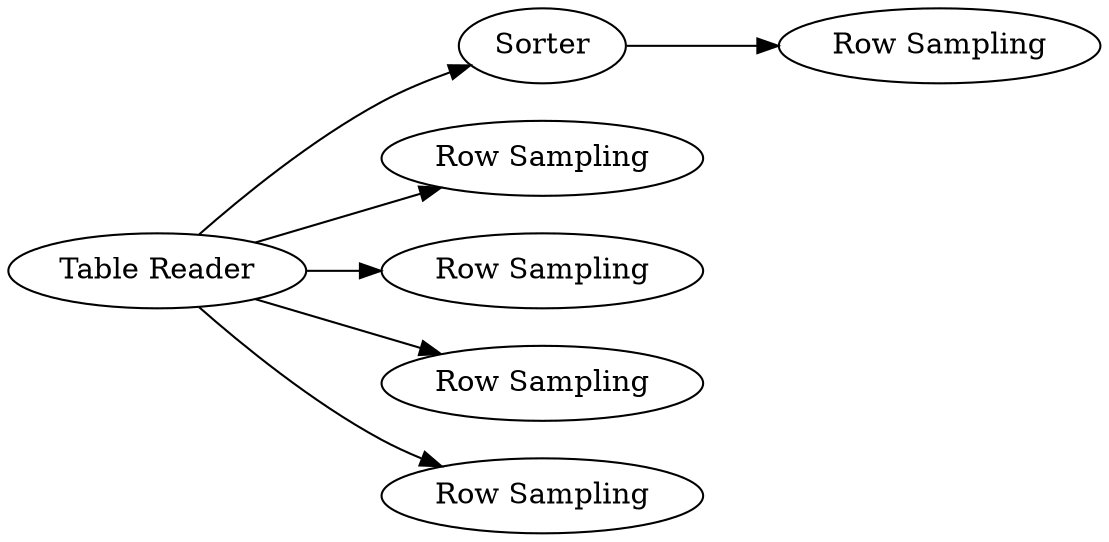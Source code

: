 digraph {
	"-8746050952313930177_7" [label=Sorter]
	"-8746050952313930177_4" [label="Row Sampling"]
	"-8746050952313930177_9" [label="Row Sampling"]
	"-8746050952313930177_6" [label="Row Sampling"]
	"-8746050952313930177_8" [label="Row Sampling"]
	"-8746050952313930177_10" [label="Table Reader"]
	"-8746050952313930177_5" [label="Row Sampling"]
	"-8746050952313930177_10" -> "-8746050952313930177_4"
	"-8746050952313930177_10" -> "-8746050952313930177_5"
	"-8746050952313930177_7" -> "-8746050952313930177_6"
	"-8746050952313930177_10" -> "-8746050952313930177_7"
	"-8746050952313930177_10" -> "-8746050952313930177_9"
	"-8746050952313930177_10" -> "-8746050952313930177_8"
	rankdir=LR
}
